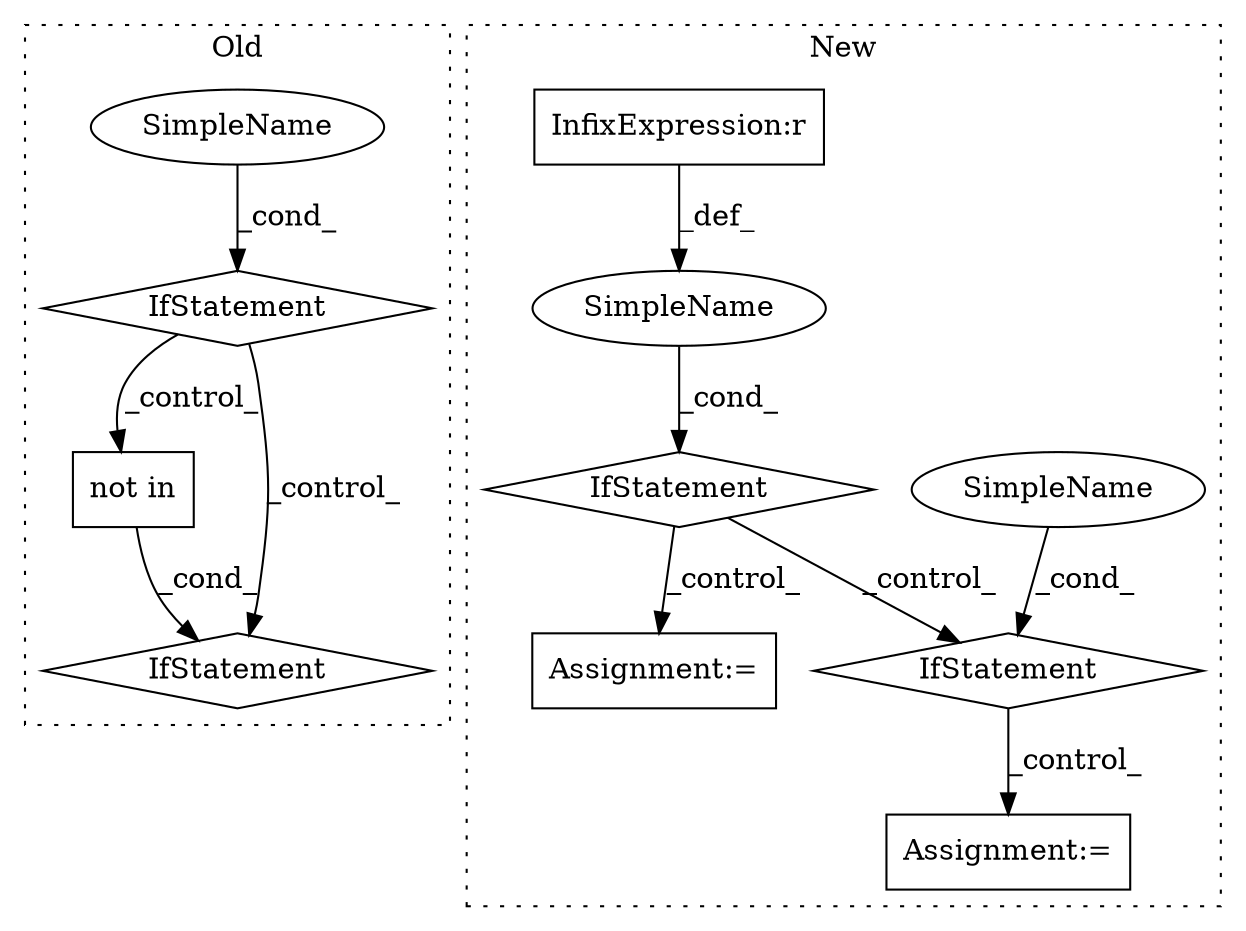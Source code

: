 digraph G {
subgraph cluster0 {
1 [label="not in" a="108" s="2363" l="41" shape="box"];
3 [label="IfStatement" a="25" s="2355,2404" l="8,2" shape="diamond"];
10 [label="SimpleName" a="42" s="" l="" shape="ellipse"];
11 [label="IfStatement" a="25" s="2128,2177" l="8,2" shape="diamond"];
label = "Old";
style="dotted";
}
subgraph cluster1 {
2 [label="IfStatement" a="25" s="2364,2385" l="4,2" shape="diamond"];
4 [label="Assignment:=" a="7" s="2403" l="1" shape="box"];
5 [label="SimpleName" a="42" s="" l="" shape="ellipse"];
6 [label="SimpleName" a="42" s="" l="" shape="ellipse"];
7 [label="IfStatement" a="25" s="2287,2308" l="4,2" shape="diamond"];
8 [label="Assignment:=" a="7" s="2344" l="1" shape="box"];
9 [label="InfixExpression:r" a="27" s="2303" l="4" shape="box"];
label = "New";
style="dotted";
}
1 -> 3 [label="_cond_"];
2 -> 4 [label="_control_"];
5 -> 2 [label="_cond_"];
6 -> 7 [label="_cond_"];
7 -> 2 [label="_control_"];
7 -> 8 [label="_control_"];
9 -> 6 [label="_def_"];
10 -> 11 [label="_cond_"];
11 -> 1 [label="_control_"];
11 -> 3 [label="_control_"];
}